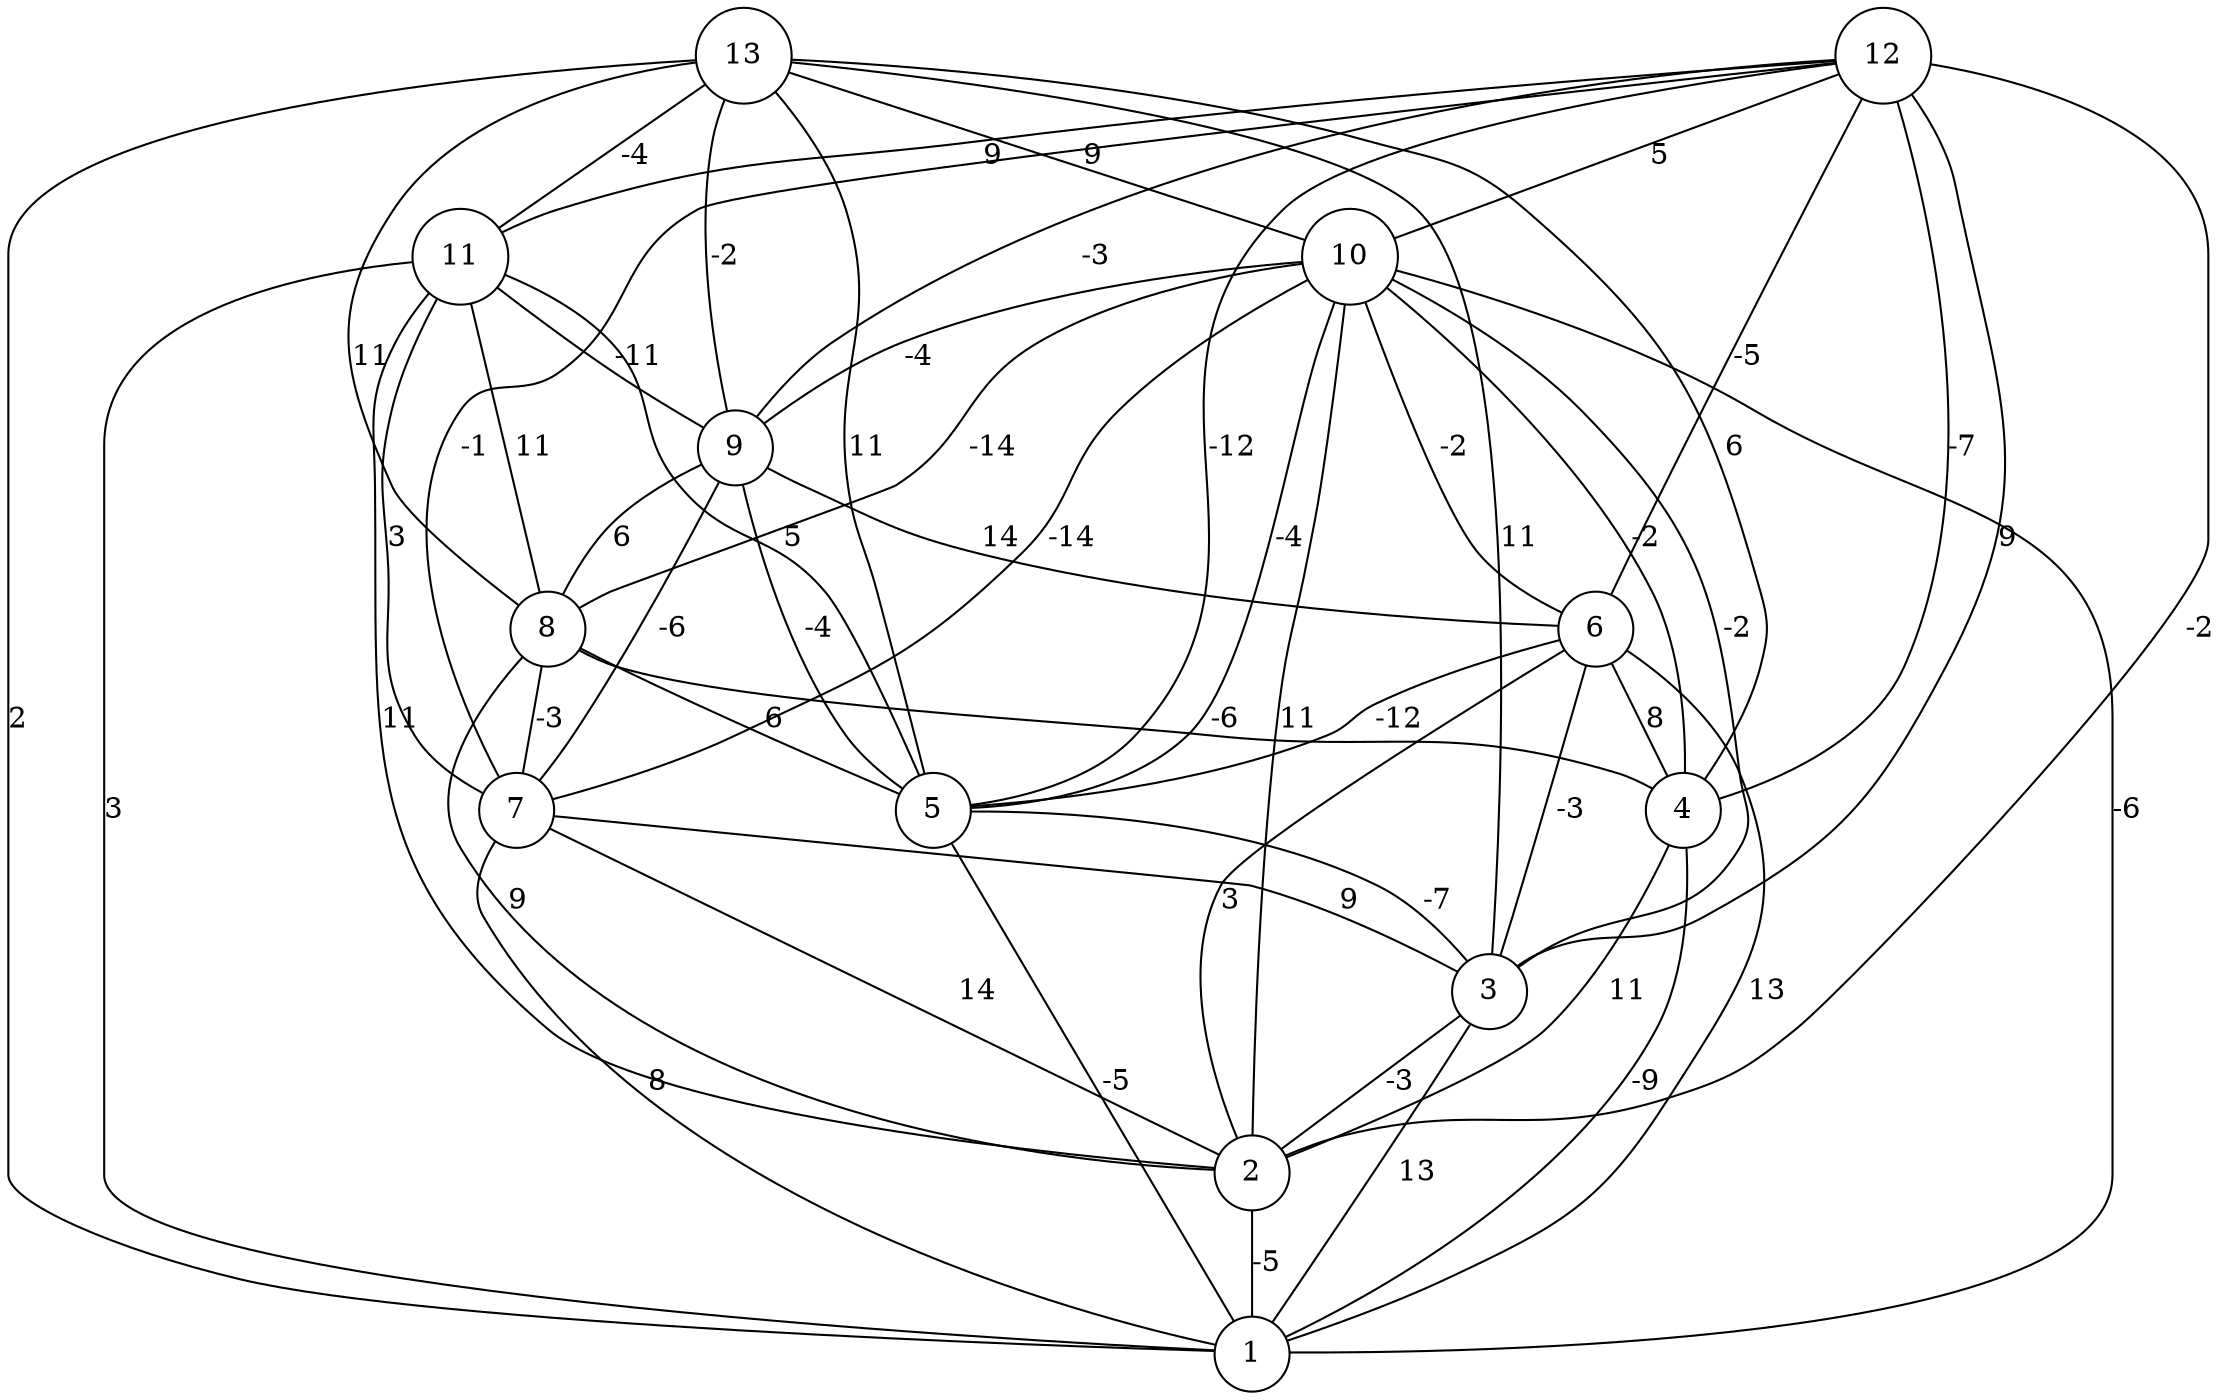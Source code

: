 graph { 
	 fontname="Helvetica,Arial,sans-serif" 
	 node [shape = circle]; 
	 13 -- 1 [label = "2"];
	 13 -- 3 [label = "11"];
	 13 -- 4 [label = "6"];
	 13 -- 5 [label = "11"];
	 13 -- 8 [label = "11"];
	 13 -- 9 [label = "-2"];
	 13 -- 10 [label = "9"];
	 13 -- 11 [label = "-4"];
	 12 -- 2 [label = "-2"];
	 12 -- 3 [label = "9"];
	 12 -- 4 [label = "-7"];
	 12 -- 5 [label = "-12"];
	 12 -- 6 [label = "-5"];
	 12 -- 7 [label = "-1"];
	 12 -- 9 [label = "-3"];
	 12 -- 10 [label = "5"];
	 12 -- 11 [label = "9"];
	 11 -- 1 [label = "3"];
	 11 -- 2 [label = "11"];
	 11 -- 5 [label = "5"];
	 11 -- 7 [label = "3"];
	 11 -- 8 [label = "11"];
	 11 -- 9 [label = "-11"];
	 10 -- 1 [label = "-6"];
	 10 -- 2 [label = "11"];
	 10 -- 3 [label = "-2"];
	 10 -- 4 [label = "-2"];
	 10 -- 5 [label = "-4"];
	 10 -- 6 [label = "-2"];
	 10 -- 7 [label = "-14"];
	 10 -- 8 [label = "-14"];
	 10 -- 9 [label = "-4"];
	 9 -- 5 [label = "-4"];
	 9 -- 6 [label = "14"];
	 9 -- 7 [label = "-6"];
	 9 -- 8 [label = "6"];
	 8 -- 2 [label = "9"];
	 8 -- 4 [label = "-6"];
	 8 -- 5 [label = "6"];
	 8 -- 7 [label = "-3"];
	 7 -- 1 [label = "8"];
	 7 -- 2 [label = "14"];
	 7 -- 3 [label = "9"];
	 6 -- 1 [label = "13"];
	 6 -- 2 [label = "3"];
	 6 -- 3 [label = "-3"];
	 6 -- 4 [label = "8"];
	 6 -- 5 [label = "-12"];
	 5 -- 1 [label = "-5"];
	 5 -- 3 [label = "-7"];
	 4 -- 1 [label = "-9"];
	 4 -- 2 [label = "11"];
	 3 -- 1 [label = "13"];
	 3 -- 2 [label = "-3"];
	 2 -- 1 [label = "-5"];
	 1;
	 2;
	 3;
	 4;
	 5;
	 6;
	 7;
	 8;
	 9;
	 10;
	 11;
	 12;
	 13;
}
